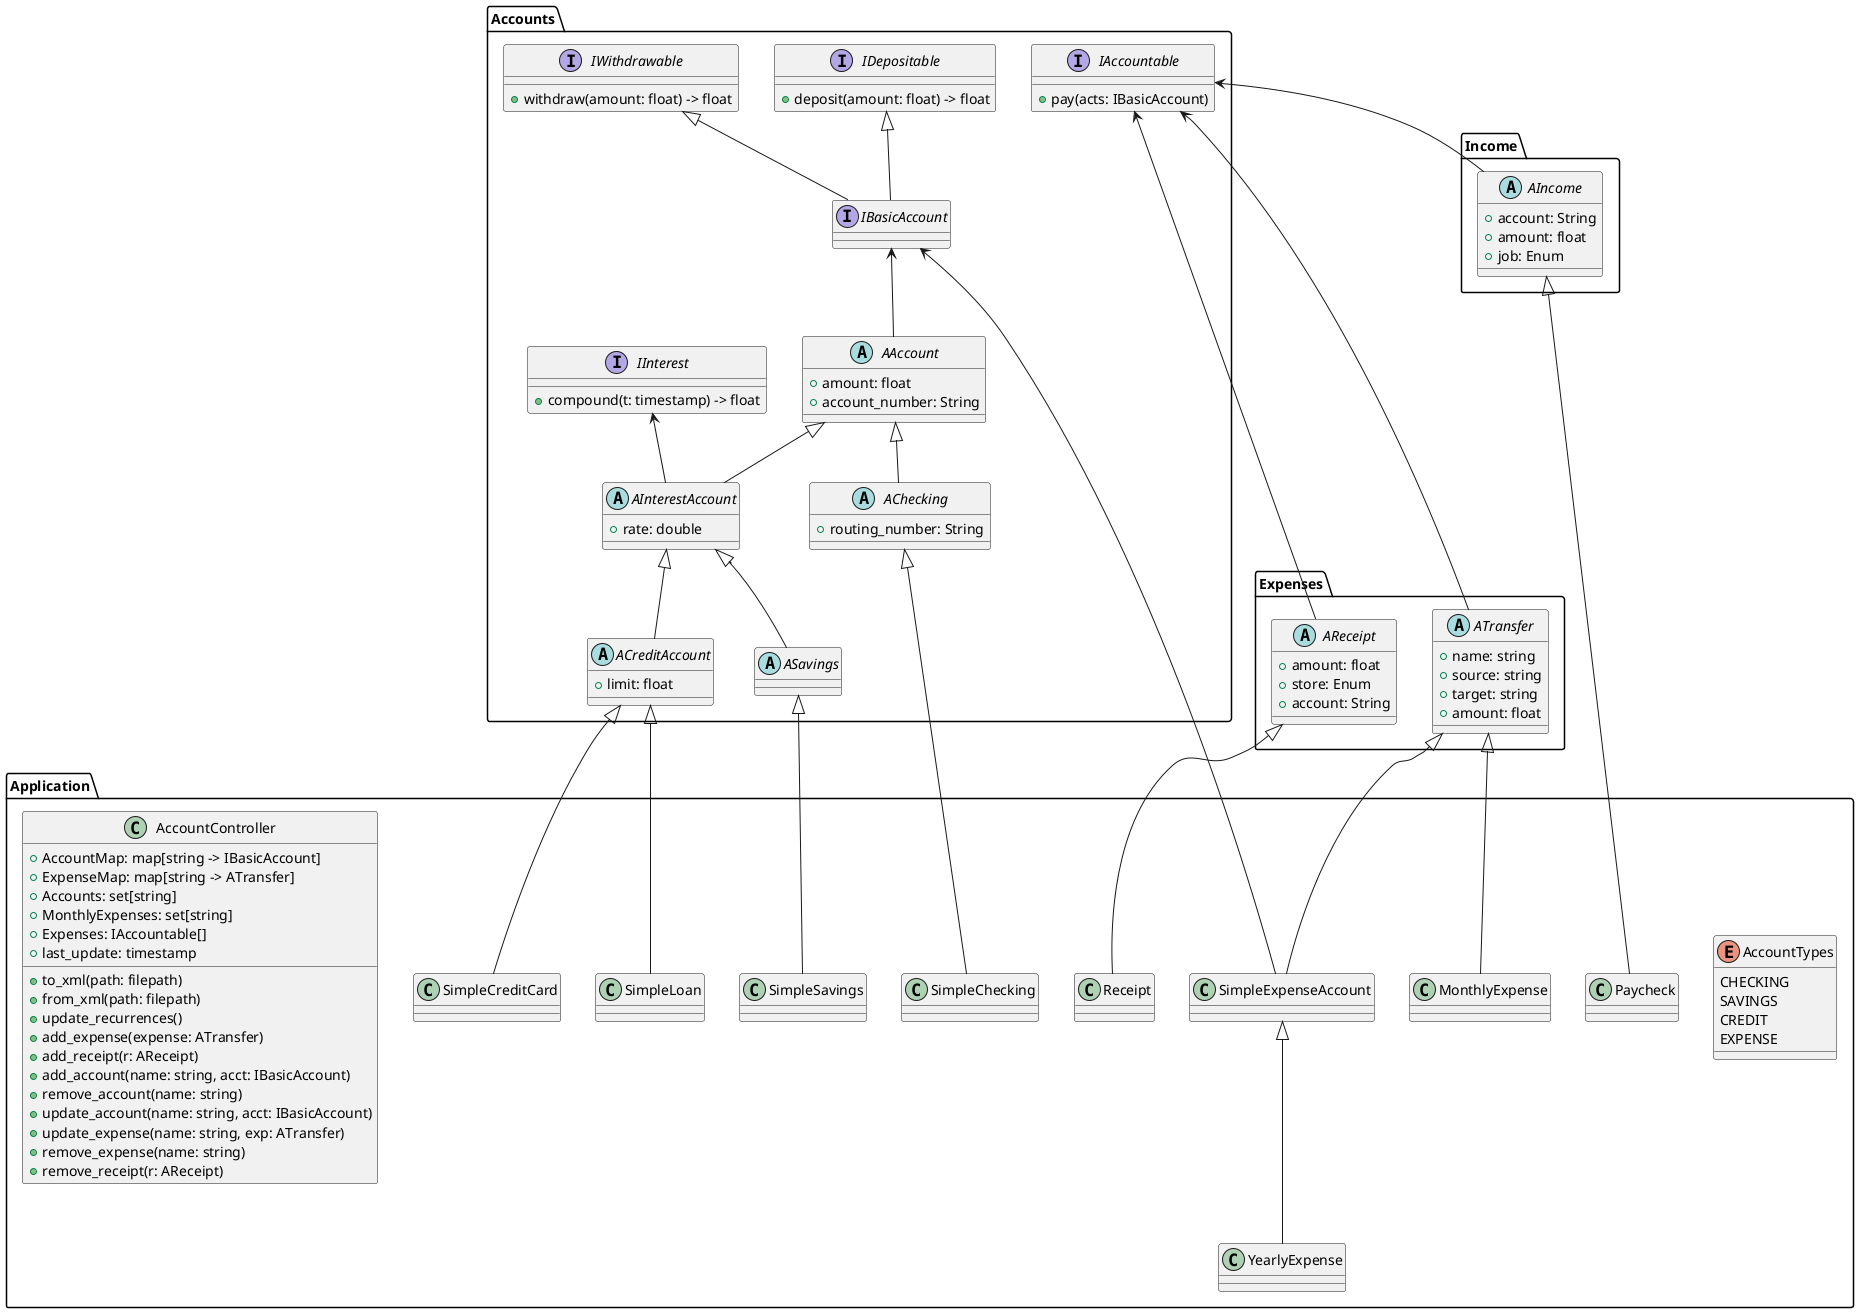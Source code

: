 @startuml
package Accounts {
    interface IDepositable {
    + deposit(amount: float) -> float
    }

    interface IWithdrawable {
    + withdraw(amount: float) -> float
    }

    abstract class AAccount {
    + amount: float
    + account_number: String
    }

    IBasicAccount <-- AAccount

    interface IInterest {
    + compound(t: timestamp) -> float
    }

    abstract class AInterestAccount {
    + rate: double
    }

    IInterest <-- AInterestAccount
    AAccount <|-- AInterestAccount

    abstract class ACreditAccount {
    + limit: float
    }

    AInterestAccount <|-- ACreditAccount

    abstract class ASavings {
    }

    AInterestAccount <|-- ASavings

    abstract class AChecking {
    + routing_number: String
    }

    AAccount <|-- AChecking

    interface IBasicAccount {
    }

    IDepositable <|-- IBasicAccount
    IWithdrawable <|-- IBasicAccount

    interface IAccountable {
    + pay(acts: IBasicAccount)
    }
}

package Expenses {
    abstract class AReceipt {
    + amount: float
    + store: Enum
    + account: String
    }

    IAccountable <-- AReceipt

    abstract class ATransfer {
    + name: string
    + source: string
    + target: string
    + amount: float
    }

    IAccountable <-- ATransfer
}

package Income {
    abstract class AIncome {
    + account: String
    + amount: float
    + job: Enum
    }

    IAccountable <-- AIncome
}

package Application {
    enum AccountTypes {
        CHECKING
        SAVINGS
        CREDIT
        EXPENSE
    }

    class SimpleChecking
    AChecking <|-- SimpleChecking

    class SimpleSavings
    ASavings <|-- SimpleSavings

    class SimpleCreditCard
    ACreditAccount <|-- SimpleCreditCard

    class SimpleLoan
    ACreditAccount <|-- SimpleLoan

    class MonthlyExpense
    ATransfer <|-- MonthlyExpense

    class Receipt
    AReceipt <|-- Receipt

    class Paycheck
    AIncome <|-- Paycheck

    class SimpleExpenseAccount
    ATransfer <|-- SimpleExpenseAccount
    IBasicAccount <-- SimpleExpenseAccount

    class YearlyExpense
    SimpleExpenseAccount <|-- YearlyExpense

    class AccountController {
    + AccountMap: map[string -> IBasicAccount]
    + ExpenseMap: map[string -> ATransfer]
    + Accounts: set[string]
    + MonthlyExpenses: set[string]
    + Expenses: IAccountable[]
    + last_update: timestamp

    + to_xml(path: filepath)
    + from_xml(path: filepath)
    + update_recurrences()
    + add_expense(expense: ATransfer)
    + add_receipt(r: AReceipt)
    + add_account(name: string, acct: IBasicAccount)
    + remove_account(name: string)
    + update_account(name: string, acct: IBasicAccount)
    + update_expense(name: string, exp: ATransfer)
    + remove_expense(name: string)
    + remove_receipt(r: AReceipt)
    }
}
@enduml